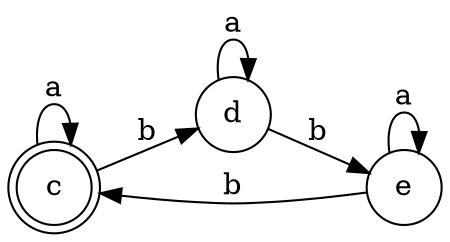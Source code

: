 digraph G {
    rankdir=LR;
  node [shape = doublecircle]; c;
  node [shape = circle];
  c -> d [label = "b"]
  c -> c [label = "a"]
  d -> d [label = "a"]
  d -> e [label = "b"]
  e -> e [label = "a"]
  e -> c [label = "b"]
  }